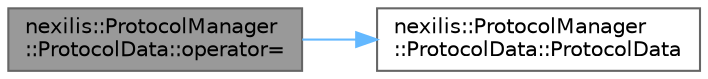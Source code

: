 digraph "nexilis::ProtocolManager::ProtocolData::operator="
{
 // LATEX_PDF_SIZE
  bgcolor="transparent";
  edge [fontname=Helvetica,fontsize=10,labelfontname=Helvetica,labelfontsize=10];
  node [fontname=Helvetica,fontsize=10,shape=box,height=0.2,width=0.4];
  rankdir="LR";
  Node1 [id="Node000001",label="nexilis::ProtocolManager\l::ProtocolData::operator=",height=0.2,width=0.4,color="gray40", fillcolor="grey60", style="filled", fontcolor="black",tooltip="Move assignment operator."];
  Node1 -> Node2 [id="edge1_Node000001_Node000002",color="steelblue1",style="solid",tooltip=" "];
  Node2 [id="Node000002",label="nexilis::ProtocolManager\l::ProtocolData::ProtocolData",height=0.2,width=0.4,color="grey40", fillcolor="white", style="filled",URL="$da/d97/classnexilis_1_1ProtocolManager_1_1ProtocolData.html#a3288d68cf855353077eef481b22d2257",tooltip="Constructor."];
}
